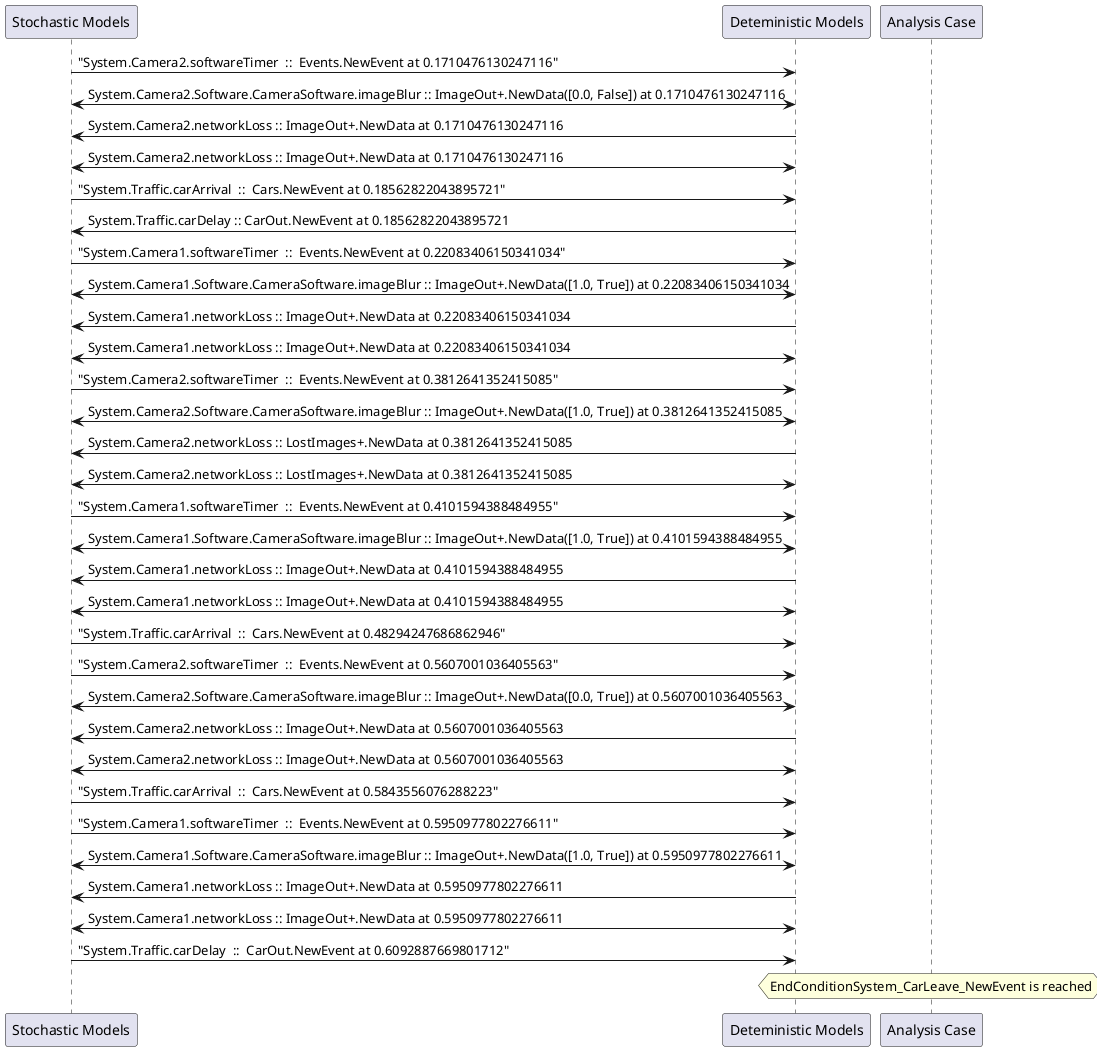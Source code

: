 
	@startuml
	participant "Stochastic Models" as stochmodel
	participant "Deteministic Models" as detmodel
	participant "Analysis Case" as analysis
	{33839_stop} stochmodel -> detmodel : "System.Camera2.softwareTimer  ::  Events.NewEvent at 0.1710476130247116"
detmodel <-> stochmodel : System.Camera2.Software.CameraSoftware.imageBlur :: ImageOut+.NewData([0.0, False]) at 0.1710476130247116
detmodel -> stochmodel : System.Camera2.networkLoss :: ImageOut+.NewData at 0.1710476130247116
detmodel <-> stochmodel : System.Camera2.networkLoss :: ImageOut+.NewData at 0.1710476130247116
{33855_stop} stochmodel -> detmodel : "System.Traffic.carArrival  ::  Cars.NewEvent at 0.18562822043895721"
{33866_start} detmodel -> stochmodel : System.Traffic.carDelay :: CarOut.NewEvent at 0.18562822043895721
{33823_stop} stochmodel -> detmodel : "System.Camera1.softwareTimer  ::  Events.NewEvent at 0.22083406150341034"
detmodel <-> stochmodel : System.Camera1.Software.CameraSoftware.imageBlur :: ImageOut+.NewData([1.0, True]) at 0.22083406150341034
detmodel -> stochmodel : System.Camera1.networkLoss :: ImageOut+.NewData at 0.22083406150341034
detmodel <-> stochmodel : System.Camera1.networkLoss :: ImageOut+.NewData at 0.22083406150341034
{33840_stop} stochmodel -> detmodel : "System.Camera2.softwareTimer  ::  Events.NewEvent at 0.3812641352415085"
detmodel <-> stochmodel : System.Camera2.Software.CameraSoftware.imageBlur :: ImageOut+.NewData([1.0, True]) at 0.3812641352415085
detmodel -> stochmodel : System.Camera2.networkLoss :: LostImages+.NewData at 0.3812641352415085
detmodel <-> stochmodel : System.Camera2.networkLoss :: LostImages+.NewData at 0.3812641352415085
{33824_stop} stochmodel -> detmodel : "System.Camera1.softwareTimer  ::  Events.NewEvent at 0.4101594388484955"
detmodel <-> stochmodel : System.Camera1.Software.CameraSoftware.imageBlur :: ImageOut+.NewData([1.0, True]) at 0.4101594388484955
detmodel -> stochmodel : System.Camera1.networkLoss :: ImageOut+.NewData at 0.4101594388484955
detmodel <-> stochmodel : System.Camera1.networkLoss :: ImageOut+.NewData at 0.4101594388484955
{33856_stop} stochmodel -> detmodel : "System.Traffic.carArrival  ::  Cars.NewEvent at 0.48294247686862946"
{33841_stop} stochmodel -> detmodel : "System.Camera2.softwareTimer  ::  Events.NewEvent at 0.5607001036405563"
detmodel <-> stochmodel : System.Camera2.Software.CameraSoftware.imageBlur :: ImageOut+.NewData([0.0, True]) at 0.5607001036405563
detmodel -> stochmodel : System.Camera2.networkLoss :: ImageOut+.NewData at 0.5607001036405563
detmodel <-> stochmodel : System.Camera2.networkLoss :: ImageOut+.NewData at 0.5607001036405563
{33857_stop} stochmodel -> detmodel : "System.Traffic.carArrival  ::  Cars.NewEvent at 0.5843556076288223"
{33825_stop} stochmodel -> detmodel : "System.Camera1.softwareTimer  ::  Events.NewEvent at 0.5950977802276611"
detmodel <-> stochmodel : System.Camera1.Software.CameraSoftware.imageBlur :: ImageOut+.NewData([1.0, True]) at 0.5950977802276611
detmodel -> stochmodel : System.Camera1.networkLoss :: ImageOut+.NewData at 0.5950977802276611
detmodel <-> stochmodel : System.Camera1.networkLoss :: ImageOut+.NewData at 0.5950977802276611
{33866_stop} stochmodel -> detmodel : "System.Traffic.carDelay  ::  CarOut.NewEvent at 0.6092887669801712"
{33866_start} <-> {33866_stop} : delay
hnote over analysis 
EndConditionSystem_CarLeave_NewEvent is reached
endnote
@enduml
